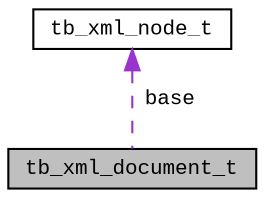 digraph "tb_xml_document_t"
{
  edge [fontname="CourierNew",fontsize="10",labelfontname="CourierNew",labelfontsize="10"];
  node [fontname="CourierNew",fontsize="10",shape=record];
  Node1 [label="tb_xml_document_t",height=0.2,width=0.4,color="black", fillcolor="grey75", style="filled" fontcolor="black"];
  Node2 -> Node1 [dir="back",color="darkorchid3",fontsize="10",style="dashed",label=" base" ,fontname="CourierNew"];
  Node2 [label="tb_xml_node_t",height=0.2,width=0.4,color="black", fillcolor="white", style="filled",URL="$d5/d71/structtb__xml__node__t.html",tooltip="the xml node "];
}
